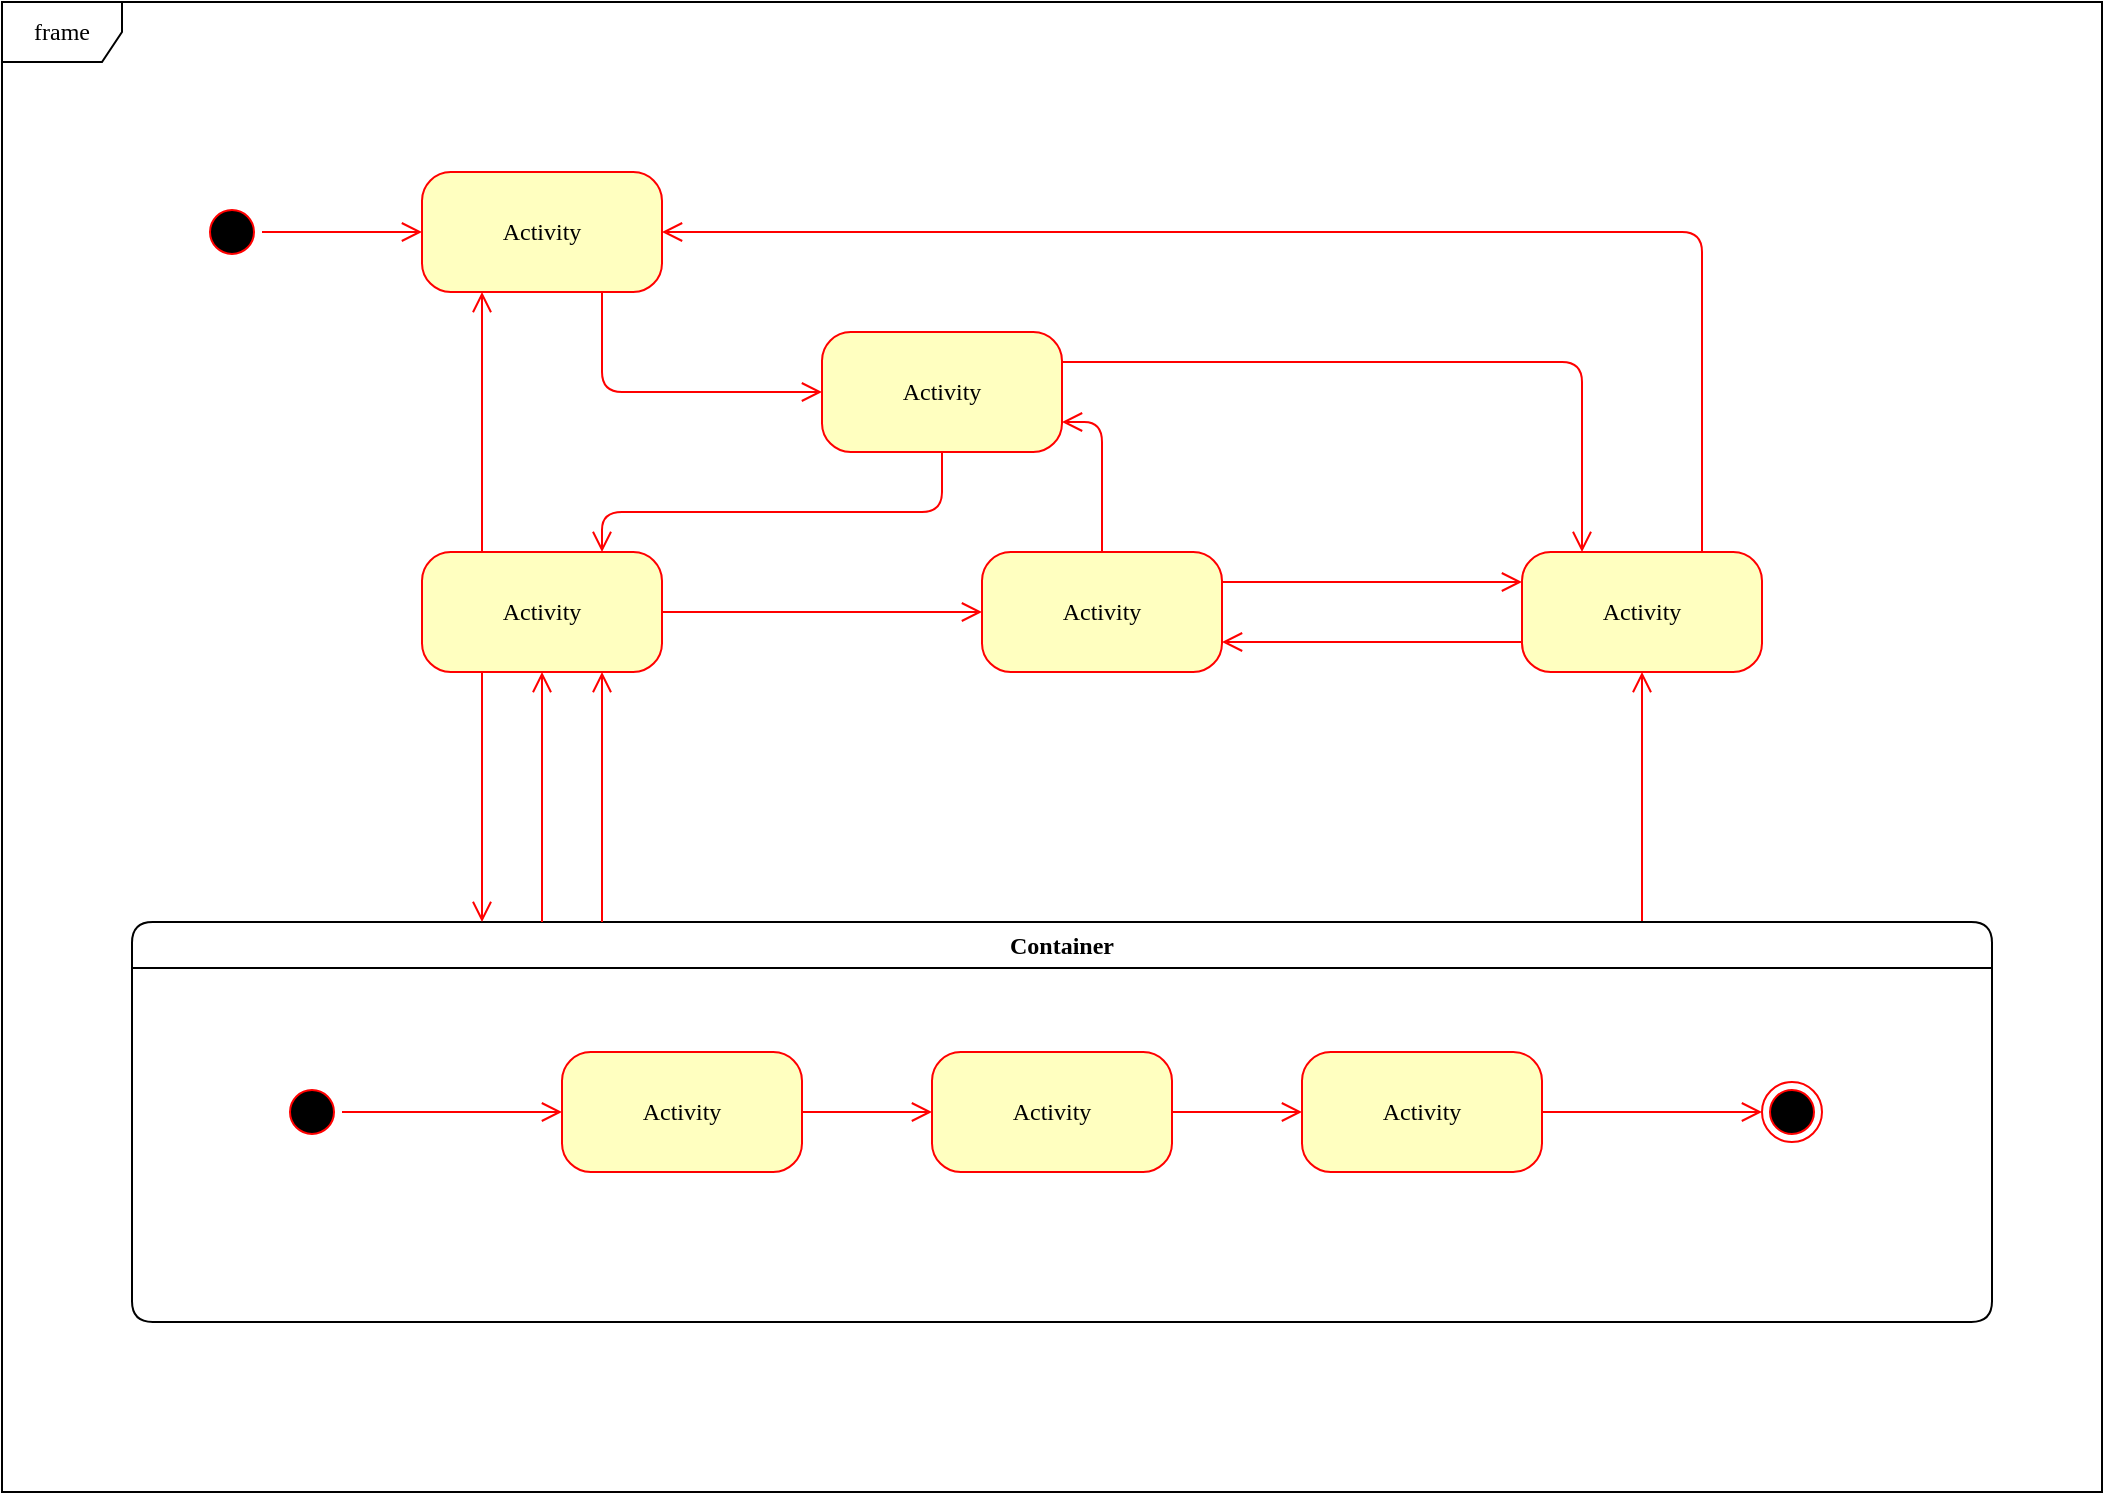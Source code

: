 <mxfile version="24.9.0">
  <diagram name="Page-1" id="58cdce13-f638-feb5-8d6f-7d28b1aa9fa0">
    <mxGraphModel dx="1408" dy="748" grid="1" gridSize="10" guides="1" tooltips="1" connect="1" arrows="1" fold="1" page="1" pageScale="1" pageWidth="1100" pageHeight="850" background="none" math="0" shadow="0">
      <root>
        <mxCell id="0" />
        <mxCell id="1" parent="0" />
        <mxCell id="382b91b5511bd0f7-1" value="" style="ellipse;html=1;shape=startState;fillColor=#000000;strokeColor=#ff0000;rounded=1;shadow=0;comic=0;labelBackgroundColor=none;fontFamily=Verdana;fontSize=12;fontColor=#000000;align=center;direction=south;" parent="1" vertex="1">
          <mxGeometry x="130" y="135" width="30" height="30" as="geometry" />
        </mxCell>
        <mxCell id="382b91b5511bd0f7-5" value="Activity" style="rounded=1;whiteSpace=wrap;html=1;arcSize=24;fillColor=#ffffc0;strokeColor=#ff0000;shadow=0;comic=0;labelBackgroundColor=none;fontFamily=Verdana;fontSize=12;fontColor=#000000;align=center;" parent="1" vertex="1">
          <mxGeometry x="240" y="310" width="120" height="60" as="geometry" />
        </mxCell>
        <mxCell id="382b91b5511bd0f7-6" value="Activity" style="rounded=1;whiteSpace=wrap;html=1;arcSize=24;fillColor=#ffffc0;strokeColor=#ff0000;shadow=0;comic=0;labelBackgroundColor=none;fontFamily=Verdana;fontSize=12;fontColor=#000000;align=center;" parent="1" vertex="1">
          <mxGeometry x="240" y="120" width="120" height="60" as="geometry" />
        </mxCell>
        <mxCell id="3cde6dad864a17aa-3" style="edgeStyle=orthogonalEdgeStyle;html=1;exitX=1;exitY=0.25;entryX=0.25;entryY=0;labelBackgroundColor=none;endArrow=open;endSize=8;strokeColor=#ff0000;fontFamily=Verdana;fontSize=12;align=left;" parent="1" source="382b91b5511bd0f7-7" target="382b91b5511bd0f7-9" edge="1">
          <mxGeometry relative="1" as="geometry" />
        </mxCell>
        <mxCell id="382b91b5511bd0f7-7" value="Activity" style="rounded=1;whiteSpace=wrap;html=1;arcSize=24;fillColor=#ffffc0;strokeColor=#ff0000;shadow=0;comic=0;labelBackgroundColor=none;fontFamily=Verdana;fontSize=12;fontColor=#000000;align=center;" parent="1" vertex="1">
          <mxGeometry x="440" y="200" width="120" height="60" as="geometry" />
        </mxCell>
        <mxCell id="3cde6dad864a17aa-4" style="edgeStyle=orthogonalEdgeStyle;html=1;exitX=0.75;exitY=0;entryX=1;entryY=0.5;labelBackgroundColor=none;endArrow=open;endSize=8;strokeColor=#ff0000;fontFamily=Verdana;fontSize=12;align=left;" parent="1" source="382b91b5511bd0f7-9" target="382b91b5511bd0f7-6" edge="1">
          <mxGeometry relative="1" as="geometry">
            <Array as="points">
              <mxPoint x="880" y="150" />
            </Array>
          </mxGeometry>
        </mxCell>
        <mxCell id="3cde6dad864a17aa-13" style="edgeStyle=elbowEdgeStyle;html=1;exitX=0;exitY=0.75;entryX=1;entryY=0.75;labelBackgroundColor=none;endArrow=open;endSize=8;strokeColor=#ff0000;fontFamily=Verdana;fontSize=12;align=left;" parent="1" source="382b91b5511bd0f7-9" target="382b91b5511bd0f7-10" edge="1">
          <mxGeometry relative="1" as="geometry" />
        </mxCell>
        <mxCell id="382b91b5511bd0f7-9" value="Activity" style="rounded=1;whiteSpace=wrap;html=1;arcSize=24;fillColor=#ffffc0;strokeColor=#ff0000;shadow=0;comic=0;labelBackgroundColor=none;fontFamily=Verdana;fontSize=12;fontColor=#000000;align=center;" parent="1" vertex="1">
          <mxGeometry x="790" y="310" width="120" height="60" as="geometry" />
        </mxCell>
        <mxCell id="382b91b5511bd0f7-10" value="Activity" style="rounded=1;whiteSpace=wrap;html=1;arcSize=24;fillColor=#ffffc0;strokeColor=#ff0000;shadow=0;comic=0;labelBackgroundColor=none;fontFamily=Verdana;fontSize=12;fontColor=#000000;align=center;" parent="1" vertex="1">
          <mxGeometry x="520" y="310" width="120" height="60" as="geometry" />
        </mxCell>
        <mxCell id="3cde6dad864a17aa-5" style="edgeStyle=elbowEdgeStyle;html=1;labelBackgroundColor=none;endArrow=open;endSize=8;strokeColor=#ff0000;fontFamily=Verdana;fontSize=12;align=left;" parent="1" source="2a3bc250acf0617d-7" target="382b91b5511bd0f7-9" edge="1">
          <mxGeometry relative="1" as="geometry" />
        </mxCell>
        <mxCell id="2a3bc250acf0617d-7" value="Container" style="swimlane;whiteSpace=wrap;html=1;rounded=1;shadow=0;comic=0;labelBackgroundColor=none;strokeWidth=1;fontFamily=Verdana;fontSize=12;align=center;" parent="1" vertex="1">
          <mxGeometry x="95" y="495" width="930" height="200" as="geometry" />
        </mxCell>
        <mxCell id="3cde6dad864a17aa-10" style="edgeStyle=elbowEdgeStyle;html=1;labelBackgroundColor=none;endArrow=open;endSize=8;strokeColor=#ff0000;fontFamily=Verdana;fontSize=12;align=left;" parent="2a3bc250acf0617d-7" source="382b91b5511bd0f7-8" target="3cde6dad864a17aa-1" edge="1">
          <mxGeometry relative="1" as="geometry" />
        </mxCell>
        <mxCell id="382b91b5511bd0f7-8" value="Activity" style="rounded=1;whiteSpace=wrap;html=1;arcSize=24;fillColor=#ffffc0;strokeColor=#ff0000;shadow=0;comic=0;labelBackgroundColor=none;fontFamily=Verdana;fontSize=12;fontColor=#000000;align=center;" parent="2a3bc250acf0617d-7" vertex="1">
          <mxGeometry x="215" y="65" width="120" height="60" as="geometry" />
        </mxCell>
        <mxCell id="24f968d109e7d6b4-3" value="" style="ellipse;html=1;shape=endState;fillColor=#000000;strokeColor=#ff0000;rounded=1;shadow=0;comic=0;labelBackgroundColor=none;fontFamily=Verdana;fontSize=12;fontColor=#000000;align=center;" parent="2a3bc250acf0617d-7" vertex="1">
          <mxGeometry x="815" y="80" width="30" height="30" as="geometry" />
        </mxCell>
        <mxCell id="3cde6dad864a17aa-9" style="edgeStyle=elbowEdgeStyle;html=1;labelBackgroundColor=none;endArrow=open;endSize=8;strokeColor=#ff0000;fontFamily=Verdana;fontSize=12;align=left;" parent="2a3bc250acf0617d-7" source="2a3bc250acf0617d-3" target="382b91b5511bd0f7-8" edge="1">
          <mxGeometry relative="1" as="geometry" />
        </mxCell>
        <mxCell id="2a3bc250acf0617d-3" value="" style="ellipse;html=1;shape=startState;fillColor=#000000;strokeColor=#ff0000;rounded=1;shadow=0;comic=0;labelBackgroundColor=none;fontFamily=Verdana;fontSize=12;fontColor=#000000;align=center;direction=south;" parent="2a3bc250acf0617d-7" vertex="1">
          <mxGeometry x="75" y="80" width="30" height="30" as="geometry" />
        </mxCell>
        <mxCell id="3cde6dad864a17aa-11" style="edgeStyle=elbowEdgeStyle;html=1;labelBackgroundColor=none;endArrow=open;endSize=8;strokeColor=#ff0000;fontFamily=Verdana;fontSize=12;align=left;" parent="2a3bc250acf0617d-7" source="3cde6dad864a17aa-1" target="3cde6dad864a17aa-2" edge="1">
          <mxGeometry relative="1" as="geometry" />
        </mxCell>
        <mxCell id="3cde6dad864a17aa-1" value="Activity" style="rounded=1;whiteSpace=wrap;html=1;arcSize=24;fillColor=#ffffc0;strokeColor=#ff0000;shadow=0;comic=0;labelBackgroundColor=none;fontFamily=Verdana;fontSize=12;fontColor=#000000;align=center;" parent="2a3bc250acf0617d-7" vertex="1">
          <mxGeometry x="400" y="65" width="120" height="60" as="geometry" />
        </mxCell>
        <mxCell id="3cde6dad864a17aa-12" style="edgeStyle=elbowEdgeStyle;html=1;labelBackgroundColor=none;endArrow=open;endSize=8;strokeColor=#ff0000;fontFamily=Verdana;fontSize=12;align=left;" parent="2a3bc250acf0617d-7" source="3cde6dad864a17aa-2" target="24f968d109e7d6b4-3" edge="1">
          <mxGeometry relative="1" as="geometry" />
        </mxCell>
        <mxCell id="3cde6dad864a17aa-2" value="Activity" style="rounded=1;whiteSpace=wrap;html=1;arcSize=24;fillColor=#ffffc0;strokeColor=#ff0000;shadow=0;comic=0;labelBackgroundColor=none;fontFamily=Verdana;fontSize=12;fontColor=#000000;align=center;" parent="2a3bc250acf0617d-7" vertex="1">
          <mxGeometry x="585" y="65" width="120" height="60" as="geometry" />
        </mxCell>
        <mxCell id="2a3bc250acf0617d-8" value="frame" style="shape=umlFrame;whiteSpace=wrap;html=1;rounded=1;shadow=0;comic=0;labelBackgroundColor=none;strokeWidth=1;fontFamily=Verdana;fontSize=12;align=center;" parent="1" vertex="1">
          <mxGeometry x="30" y="35" width="1050" height="745" as="geometry" />
        </mxCell>
        <mxCell id="2a3bc250acf0617d-9" style="edgeStyle=orthogonalEdgeStyle;html=1;labelBackgroundColor=none;endArrow=open;endSize=8;strokeColor=#ff0000;fontFamily=Verdana;fontSize=12;align=left;" parent="1" source="382b91b5511bd0f7-1" target="382b91b5511bd0f7-6" edge="1">
          <mxGeometry relative="1" as="geometry" />
        </mxCell>
        <mxCell id="2a3bc250acf0617d-10" style="edgeStyle=orthogonalEdgeStyle;html=1;labelBackgroundColor=none;endArrow=open;endSize=8;strokeColor=#ff0000;fontFamily=Verdana;fontSize=12;align=left;entryX=0;entryY=0.5;" parent="1" source="382b91b5511bd0f7-6" target="382b91b5511bd0f7-7" edge="1">
          <mxGeometry relative="1" as="geometry">
            <Array as="points">
              <mxPoint x="330" y="230" />
            </Array>
          </mxGeometry>
        </mxCell>
        <mxCell id="2a3bc250acf0617d-11" style="edgeStyle=orthogonalEdgeStyle;html=1;entryX=0.75;entryY=0;labelBackgroundColor=none;endArrow=open;endSize=8;strokeColor=#ff0000;fontFamily=Verdana;fontSize=12;align=left;exitX=0.5;exitY=1;" parent="1" source="382b91b5511bd0f7-7" target="382b91b5511bd0f7-5" edge="1">
          <mxGeometry relative="1" as="geometry">
            <mxPoint x="520" y="300" as="sourcePoint" />
            <Array as="points">
              <mxPoint x="500" y="290" />
              <mxPoint x="330" y="290" />
            </Array>
          </mxGeometry>
        </mxCell>
        <mxCell id="2a3bc250acf0617d-12" style="edgeStyle=orthogonalEdgeStyle;html=1;exitX=0.25;exitY=0;entryX=0.25;entryY=1;labelBackgroundColor=none;endArrow=open;endSize=8;strokeColor=#ff0000;fontFamily=Verdana;fontSize=12;align=left;" parent="1" source="382b91b5511bd0f7-5" target="382b91b5511bd0f7-6" edge="1">
          <mxGeometry relative="1" as="geometry" />
        </mxCell>
        <mxCell id="2a3bc250acf0617d-13" style="edgeStyle=orthogonalEdgeStyle;html=1;exitX=1;exitY=0.5;entryX=0;entryY=0.5;labelBackgroundColor=none;endArrow=open;endSize=8;strokeColor=#ff0000;fontFamily=Verdana;fontSize=12;align=left;" parent="1" source="382b91b5511bd0f7-5" target="382b91b5511bd0f7-10" edge="1">
          <mxGeometry relative="1" as="geometry" />
        </mxCell>
        <mxCell id="2a3bc250acf0617d-14" style="edgeStyle=orthogonalEdgeStyle;html=1;exitX=0.5;exitY=0;entryX=1;entryY=0.75;labelBackgroundColor=none;endArrow=open;endSize=8;strokeColor=#ff0000;fontFamily=Verdana;fontSize=12;align=left;" parent="1" source="382b91b5511bd0f7-10" target="382b91b5511bd0f7-7" edge="1">
          <mxGeometry relative="1" as="geometry" />
        </mxCell>
        <mxCell id="2a3bc250acf0617d-15" style="edgeStyle=orthogonalEdgeStyle;html=1;exitX=1;exitY=0.25;entryX=0;entryY=0.25;labelBackgroundColor=none;endArrow=open;endSize=8;strokeColor=#ff0000;fontFamily=Verdana;fontSize=12;align=left;" parent="1" source="382b91b5511bd0f7-10" target="382b91b5511bd0f7-9" edge="1">
          <mxGeometry relative="1" as="geometry" />
        </mxCell>
        <mxCell id="3cde6dad864a17aa-6" style="edgeStyle=elbowEdgeStyle;html=1;labelBackgroundColor=none;endArrow=open;endSize=8;strokeColor=#ff0000;fontFamily=Verdana;fontSize=12;align=left;entryX=0.75;entryY=1;" parent="1" source="2a3bc250acf0617d-7" target="382b91b5511bd0f7-5" edge="1">
          <mxGeometry relative="1" as="geometry">
            <mxPoint x="340" y="505" as="sourcePoint" />
            <mxPoint x="340" y="380" as="targetPoint" />
          </mxGeometry>
        </mxCell>
        <mxCell id="3cde6dad864a17aa-7" style="edgeStyle=elbowEdgeStyle;html=1;labelBackgroundColor=none;endArrow=open;endSize=8;strokeColor=#ff0000;fontFamily=Verdana;fontSize=12;align=left;entryX=0.5;entryY=1;" parent="1" source="2a3bc250acf0617d-7" target="382b91b5511bd0f7-5" edge="1">
          <mxGeometry relative="1" as="geometry">
            <mxPoint x="340" y="505" as="sourcePoint" />
            <mxPoint x="340" y="380" as="targetPoint" />
          </mxGeometry>
        </mxCell>
        <mxCell id="3cde6dad864a17aa-8" style="edgeStyle=elbowEdgeStyle;html=1;labelBackgroundColor=none;endArrow=open;endSize=8;strokeColor=#ff0000;fontFamily=Verdana;fontSize=12;align=left;exitX=0.25;exitY=1;" parent="1" source="382b91b5511bd0f7-5" target="2a3bc250acf0617d-7" edge="1">
          <mxGeometry relative="1" as="geometry">
            <mxPoint x="350" y="515" as="sourcePoint" />
            <mxPoint x="350" y="390" as="targetPoint" />
          </mxGeometry>
        </mxCell>
      </root>
    </mxGraphModel>
  </diagram>
</mxfile>
